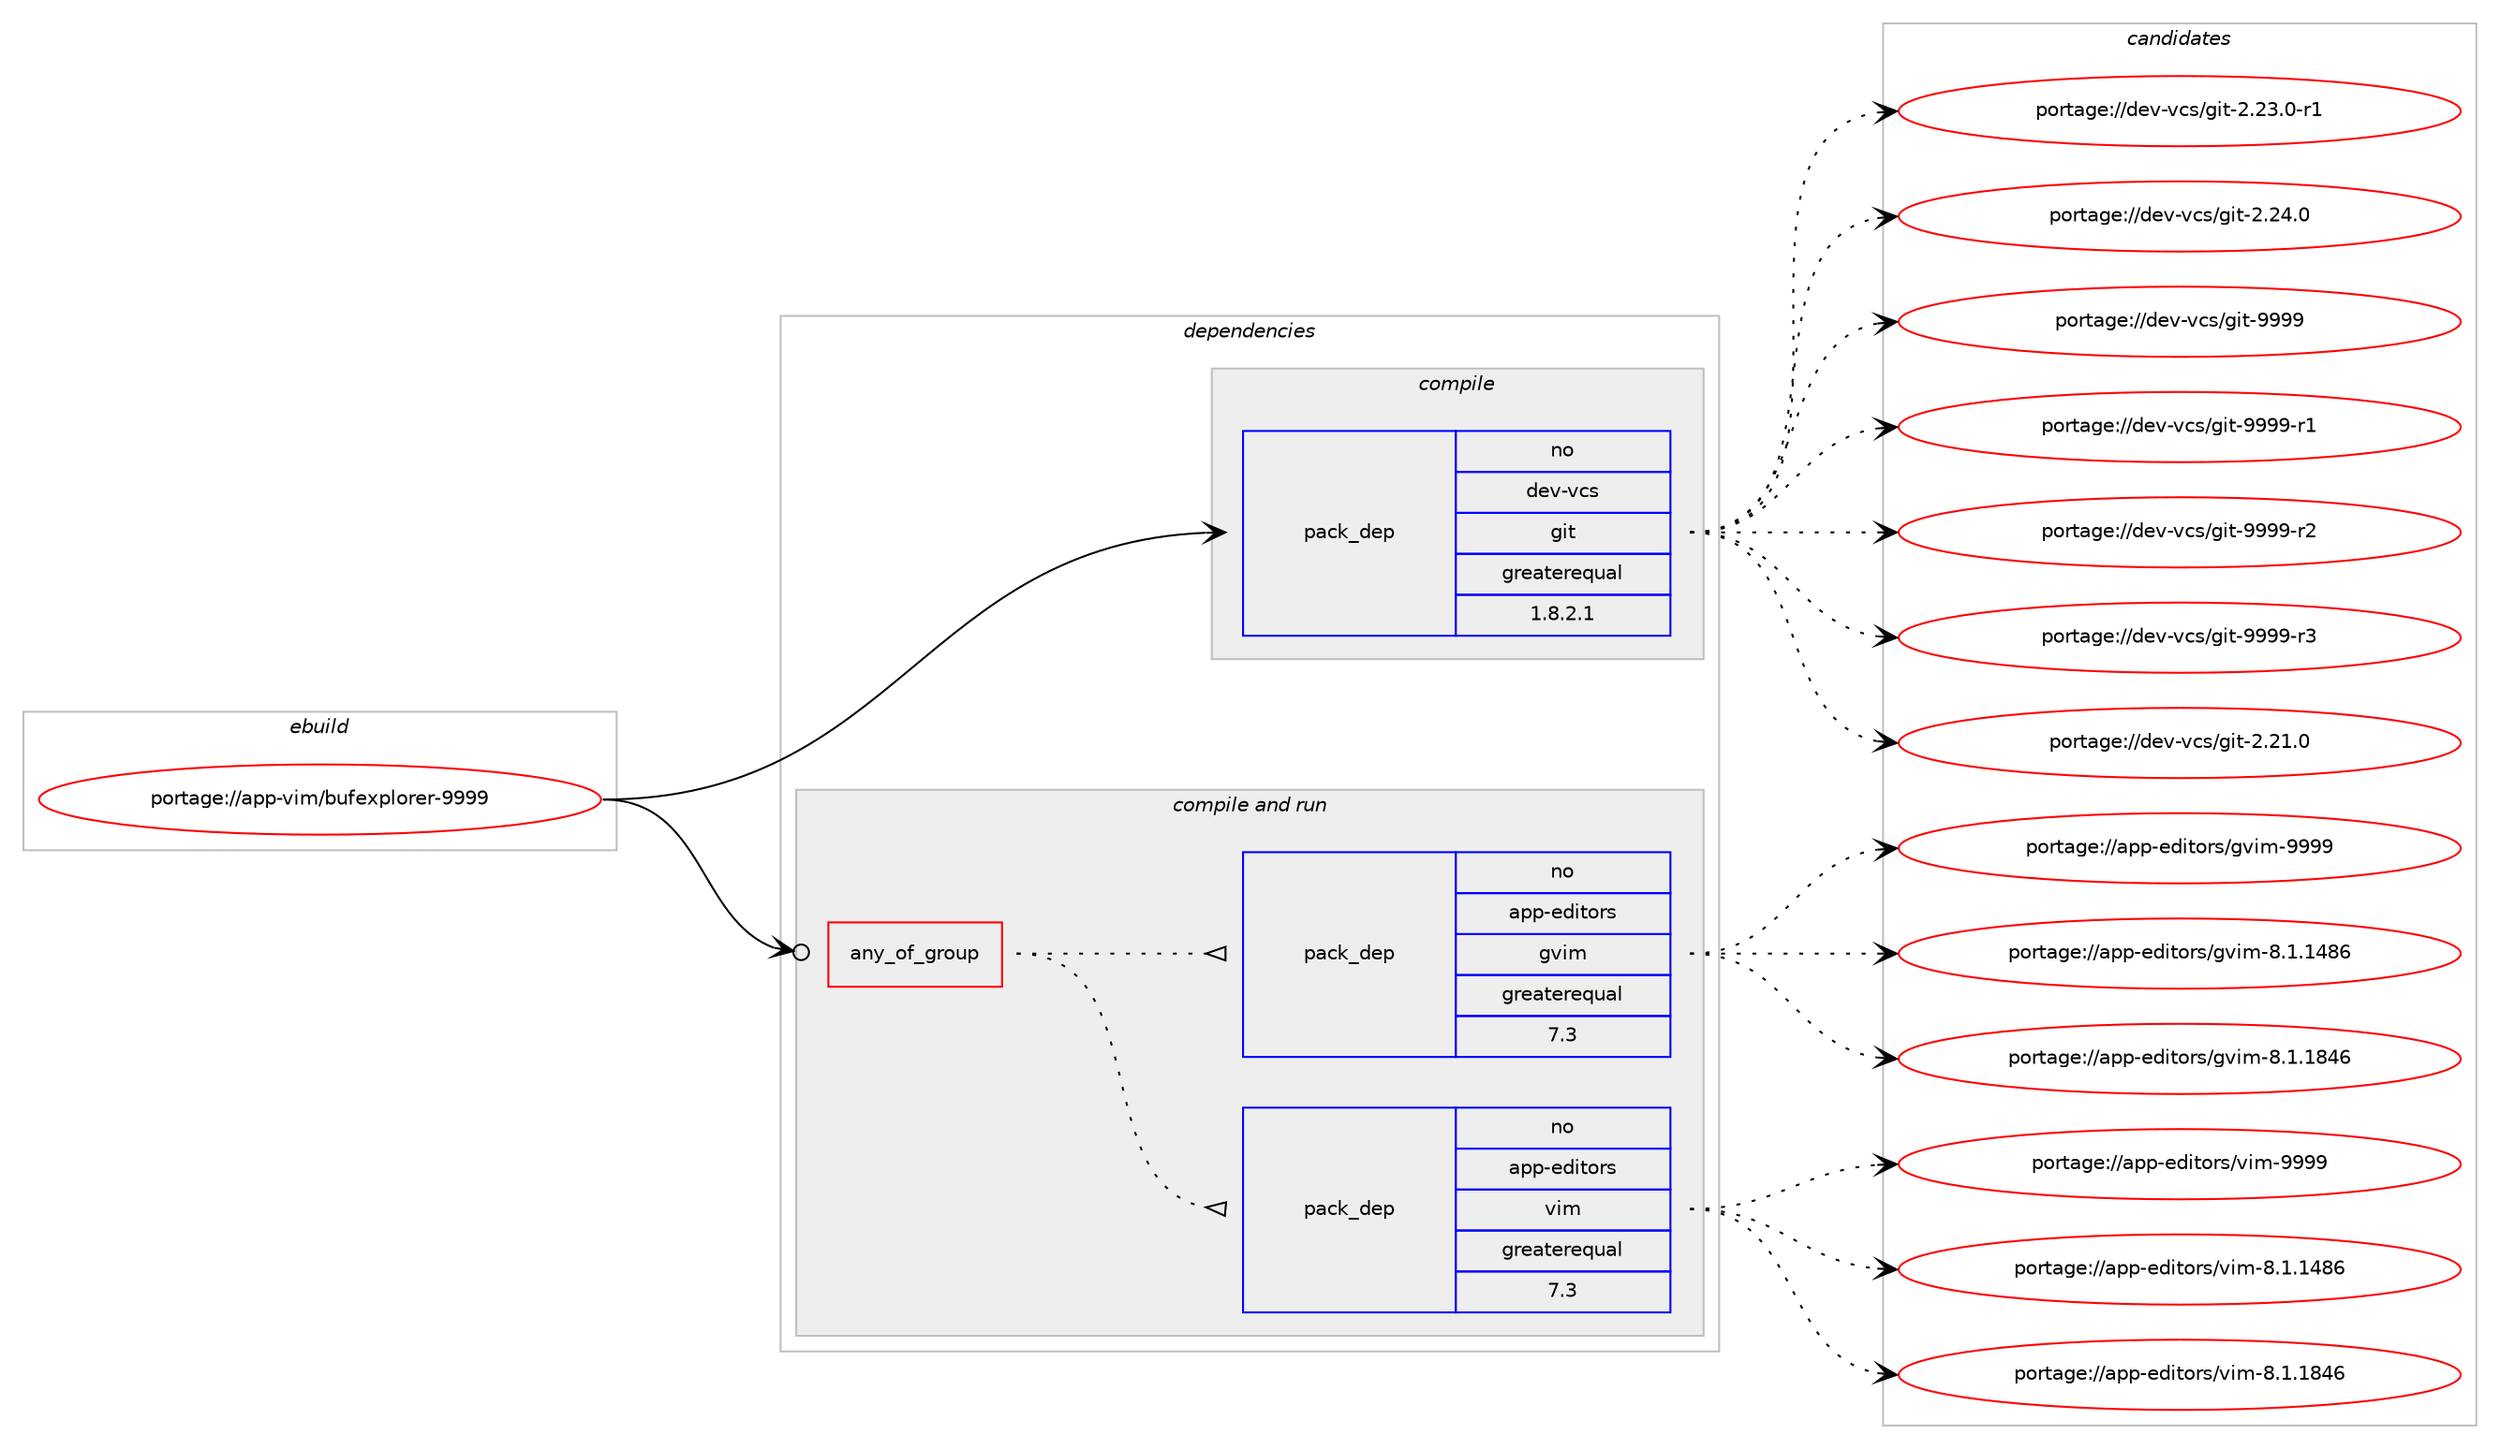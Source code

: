 digraph prolog {

# *************
# Graph options
# *************

newrank=true;
concentrate=true;
compound=true;
graph [rankdir=LR,fontname=Helvetica,fontsize=10,ranksep=1.5];#, ranksep=2.5, nodesep=0.2];
edge  [arrowhead=vee];
node  [fontname=Helvetica,fontsize=10];

# **********
# The ebuild
# **********

subgraph cluster_leftcol {
color=gray;
rank=same;
label=<<i>ebuild</i>>;
id [label="portage://app-vim/bufexplorer-9999", color=red, width=4, href="../app-vim/bufexplorer-9999.svg"];
}

# ****************
# The dependencies
# ****************

subgraph cluster_midcol {
color=gray;
label=<<i>dependencies</i>>;
subgraph cluster_compile {
fillcolor="#eeeeee";
style=filled;
label=<<i>compile</i>>;
subgraph pack36606 {
dependency49154 [label=<<TABLE BORDER="0" CELLBORDER="1" CELLSPACING="0" CELLPADDING="4" WIDTH="220"><TR><TD ROWSPAN="6" CELLPADDING="30">pack_dep</TD></TR><TR><TD WIDTH="110">no</TD></TR><TR><TD>dev-vcs</TD></TR><TR><TD>git</TD></TR><TR><TD>greaterequal</TD></TR><TR><TD>1.8.2.1</TD></TR></TABLE>>, shape=none, color=blue];
}
id:e -> dependency49154:w [weight=20,style="solid",arrowhead="vee"];
}
subgraph cluster_compileandrun {
fillcolor="#eeeeee";
style=filled;
label=<<i>compile and run</i>>;
subgraph any846 {
dependency49155 [label=<<TABLE BORDER="0" CELLBORDER="1" CELLSPACING="0" CELLPADDING="4"><TR><TD CELLPADDING="10">any_of_group</TD></TR></TABLE>>, shape=none, color=red];subgraph pack36607 {
dependency49156 [label=<<TABLE BORDER="0" CELLBORDER="1" CELLSPACING="0" CELLPADDING="4" WIDTH="220"><TR><TD ROWSPAN="6" CELLPADDING="30">pack_dep</TD></TR><TR><TD WIDTH="110">no</TD></TR><TR><TD>app-editors</TD></TR><TR><TD>vim</TD></TR><TR><TD>greaterequal</TD></TR><TR><TD>7.3</TD></TR></TABLE>>, shape=none, color=blue];
}
dependency49155:e -> dependency49156:w [weight=20,style="dotted",arrowhead="oinv"];
subgraph pack36608 {
dependency49157 [label=<<TABLE BORDER="0" CELLBORDER="1" CELLSPACING="0" CELLPADDING="4" WIDTH="220"><TR><TD ROWSPAN="6" CELLPADDING="30">pack_dep</TD></TR><TR><TD WIDTH="110">no</TD></TR><TR><TD>app-editors</TD></TR><TR><TD>gvim</TD></TR><TR><TD>greaterequal</TD></TR><TR><TD>7.3</TD></TR></TABLE>>, shape=none, color=blue];
}
dependency49155:e -> dependency49157:w [weight=20,style="dotted",arrowhead="oinv"];
}
id:e -> dependency49155:w [weight=20,style="solid",arrowhead="odotvee"];
}
subgraph cluster_run {
fillcolor="#eeeeee";
style=filled;
label=<<i>run</i>>;
}
}

# **************
# The candidates
# **************

subgraph cluster_choices {
rank=same;
color=gray;
label=<<i>candidates</i>>;

subgraph choice36606 {
color=black;
nodesep=1;
choiceportage10010111845118991154710310511645504650494648 [label="portage://dev-vcs/git-2.21.0", color=red, width=4,href="../dev-vcs/git-2.21.0.svg"];
choiceportage100101118451189911547103105116455046505146484511449 [label="portage://dev-vcs/git-2.23.0-r1", color=red, width=4,href="../dev-vcs/git-2.23.0-r1.svg"];
choiceportage10010111845118991154710310511645504650524648 [label="portage://dev-vcs/git-2.24.0", color=red, width=4,href="../dev-vcs/git-2.24.0.svg"];
choiceportage1001011184511899115471031051164557575757 [label="portage://dev-vcs/git-9999", color=red, width=4,href="../dev-vcs/git-9999.svg"];
choiceportage10010111845118991154710310511645575757574511449 [label="portage://dev-vcs/git-9999-r1", color=red, width=4,href="../dev-vcs/git-9999-r1.svg"];
choiceportage10010111845118991154710310511645575757574511450 [label="portage://dev-vcs/git-9999-r2", color=red, width=4,href="../dev-vcs/git-9999-r2.svg"];
choiceportage10010111845118991154710310511645575757574511451 [label="portage://dev-vcs/git-9999-r3", color=red, width=4,href="../dev-vcs/git-9999-r3.svg"];
dependency49154:e -> choiceportage10010111845118991154710310511645504650494648:w [style=dotted,weight="100"];
dependency49154:e -> choiceportage100101118451189911547103105116455046505146484511449:w [style=dotted,weight="100"];
dependency49154:e -> choiceportage10010111845118991154710310511645504650524648:w [style=dotted,weight="100"];
dependency49154:e -> choiceportage1001011184511899115471031051164557575757:w [style=dotted,weight="100"];
dependency49154:e -> choiceportage10010111845118991154710310511645575757574511449:w [style=dotted,weight="100"];
dependency49154:e -> choiceportage10010111845118991154710310511645575757574511450:w [style=dotted,weight="100"];
dependency49154:e -> choiceportage10010111845118991154710310511645575757574511451:w [style=dotted,weight="100"];
}
subgraph choice36607 {
color=black;
nodesep=1;
choiceportage971121124510110010511611111411547118105109455646494649525654 [label="portage://app-editors/vim-8.1.1486", color=red, width=4,href="../app-editors/vim-8.1.1486.svg"];
choiceportage971121124510110010511611111411547118105109455646494649565254 [label="portage://app-editors/vim-8.1.1846", color=red, width=4,href="../app-editors/vim-8.1.1846.svg"];
choiceportage9711211245101100105116111114115471181051094557575757 [label="portage://app-editors/vim-9999", color=red, width=4,href="../app-editors/vim-9999.svg"];
dependency49156:e -> choiceportage971121124510110010511611111411547118105109455646494649525654:w [style=dotted,weight="100"];
dependency49156:e -> choiceportage971121124510110010511611111411547118105109455646494649565254:w [style=dotted,weight="100"];
dependency49156:e -> choiceportage9711211245101100105116111114115471181051094557575757:w [style=dotted,weight="100"];
}
subgraph choice36608 {
color=black;
nodesep=1;
choiceportage971121124510110010511611111411547103118105109455646494649525654 [label="portage://app-editors/gvim-8.1.1486", color=red, width=4,href="../app-editors/gvim-8.1.1486.svg"];
choiceportage971121124510110010511611111411547103118105109455646494649565254 [label="portage://app-editors/gvim-8.1.1846", color=red, width=4,href="../app-editors/gvim-8.1.1846.svg"];
choiceportage9711211245101100105116111114115471031181051094557575757 [label="portage://app-editors/gvim-9999", color=red, width=4,href="../app-editors/gvim-9999.svg"];
dependency49157:e -> choiceportage971121124510110010511611111411547103118105109455646494649525654:w [style=dotted,weight="100"];
dependency49157:e -> choiceportage971121124510110010511611111411547103118105109455646494649565254:w [style=dotted,weight="100"];
dependency49157:e -> choiceportage9711211245101100105116111114115471031181051094557575757:w [style=dotted,weight="100"];
}
}

}

